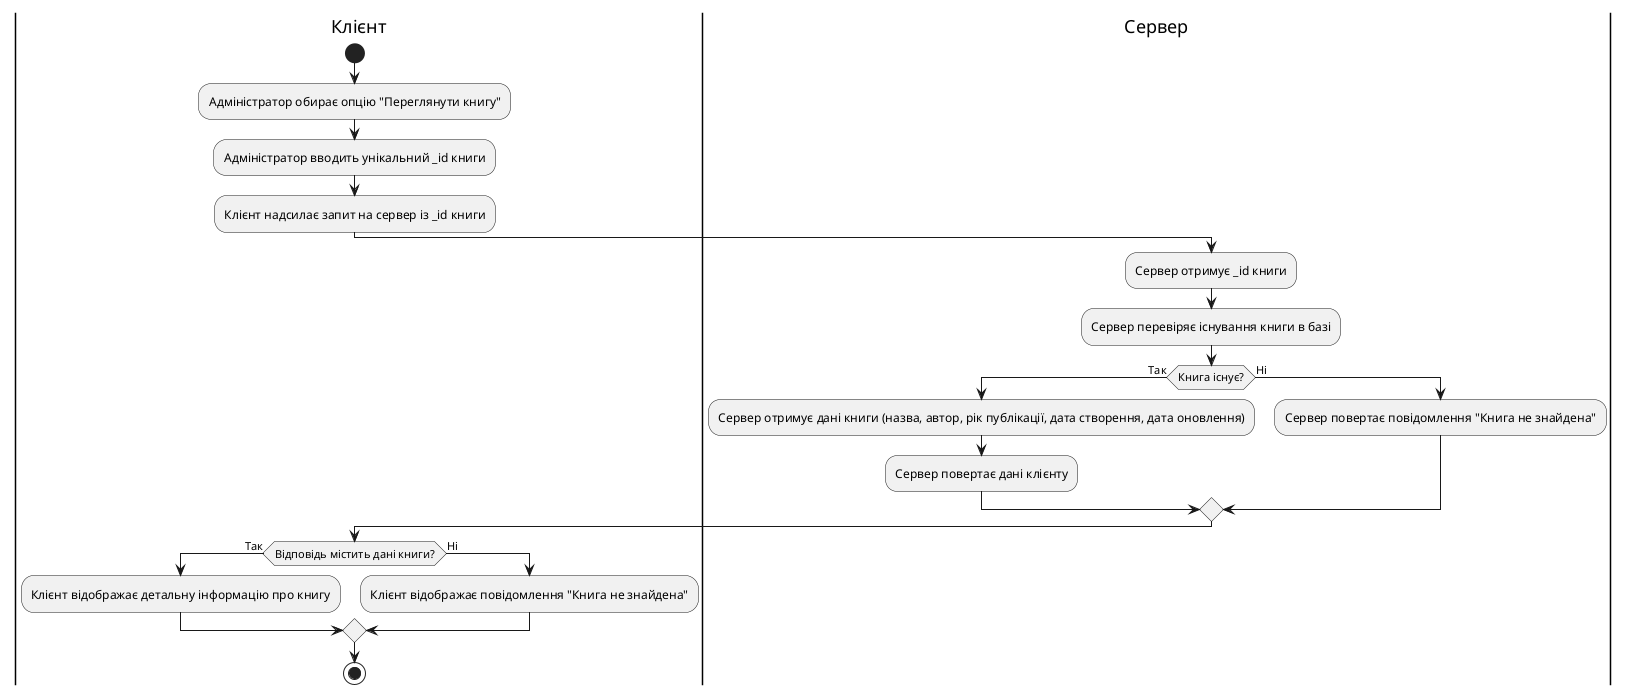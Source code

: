 @startuml
|Клієнт|
start
:Адміністратор обирає опцію "Переглянути книгу";
:Адміністратор вводить унікальний _id книги;
:Клієнт надсилає запит на сервер із _id книги;

|Сервер|
:Сервер отримує _id книги;
:Сервер перевіряє існування книги в базі;

if (Книга існує?) then (Так)
  :Сервер отримує дані книги (назва, автор, рік публікації, дата створення, дата оновлення);
  :Сервер повертає дані клієнту;
else (Ні)
  :Сервер повертає повідомлення "Книга не знайдена";
endif

|Клієнт|
if (Відповідь містить дані книги?) then (Так)
  :Клієнт відображає детальну інформацію про книгу;
else (Ні)
  :Клієнт відображає повідомлення "Книга не знайдена";
endif
stop
@enduml
